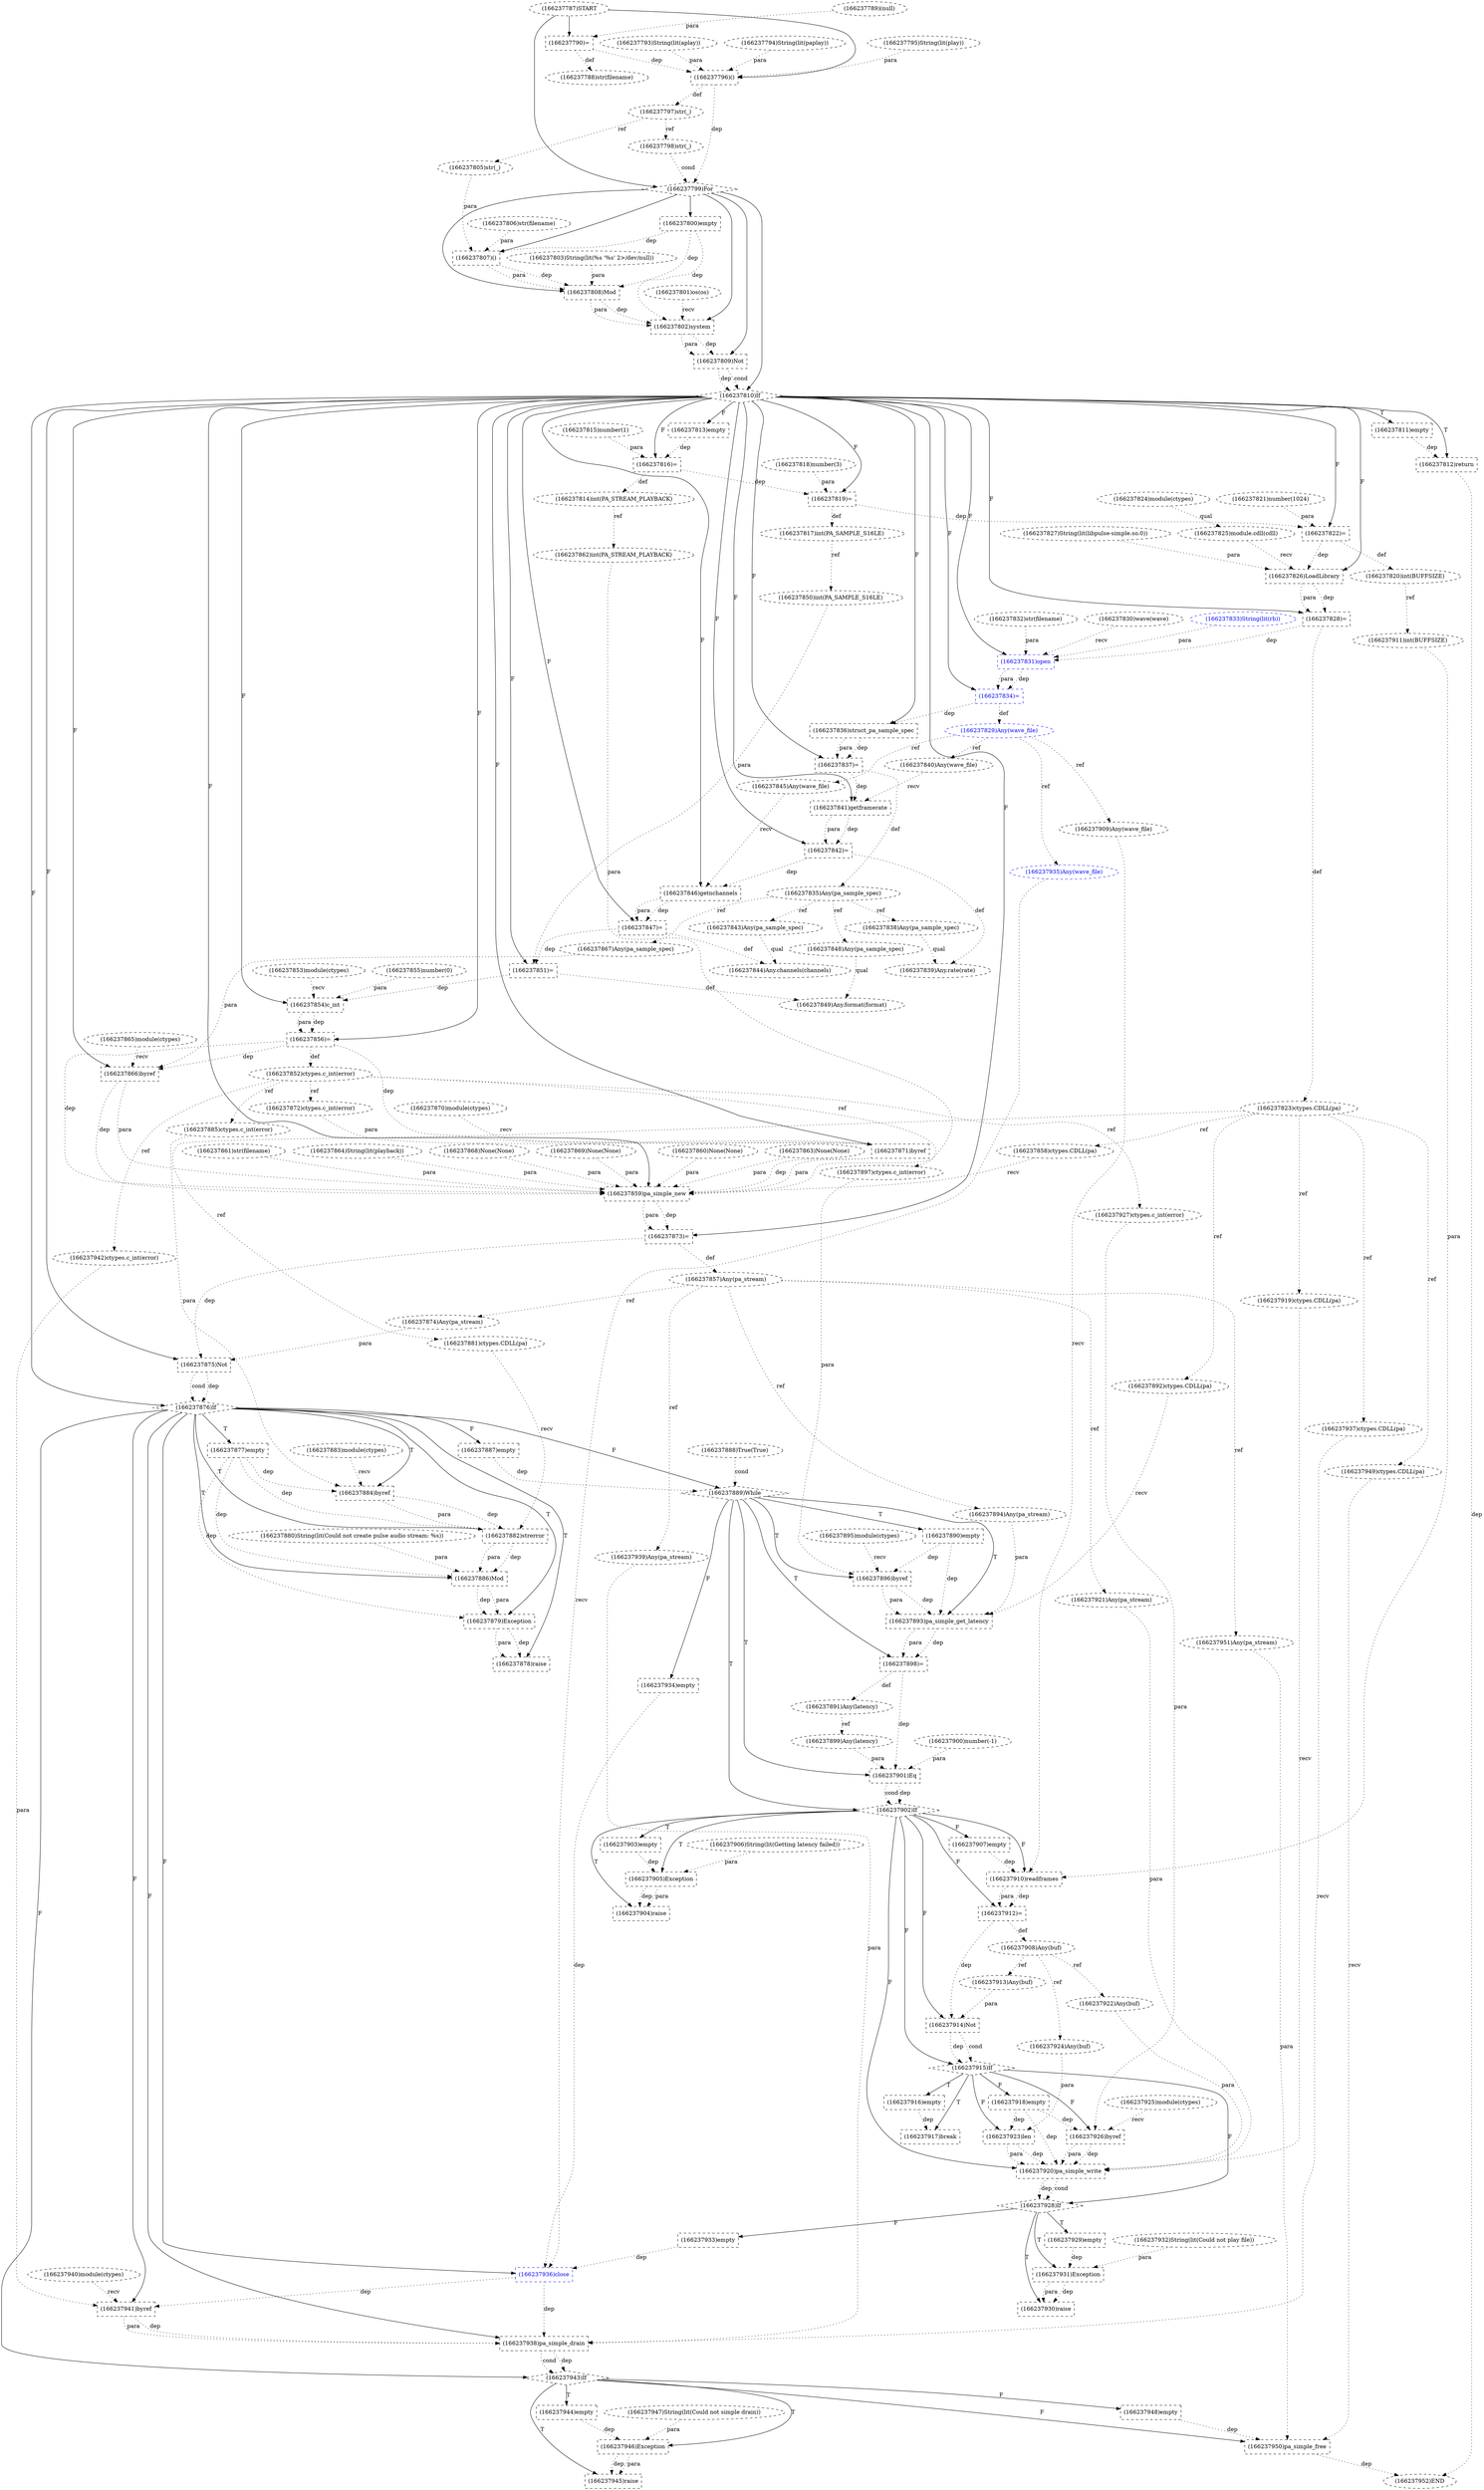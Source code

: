 digraph G {
1 [label="(166237906)String(lit(Getting latency failed))" shape=ellipse style=dashed]
2 [label="(166237909)Any(wave_file)" shape=ellipse style=dashed]
3 [label="(166237933)empty" shape=box style=dashed]
4 [label="(166237825)module.cdll(cdll)" shape=ellipse style=dashed]
5 [label="(166237919)ctypes.CDLL(pa)" shape=ellipse style=dashed]
6 [label="(166237940)module(ctypes)" shape=ellipse style=dashed]
7 [label="(166237910)readframes" shape=box style=dashed]
8 [label="(166237832)str(filename)" shape=ellipse style=dashed]
9 [label="(166237939)Any(pa_stream)" shape=ellipse style=dashed]
10 [label="(166237941)byref" shape=box style=dashed]
11 [label="(166237826)LoadLibrary" shape=box style=dashed]
12 [label="(166237858)ctypes.CDLL(pa)" shape=ellipse style=dashed]
13 [label="(166237862)int(PA_STREAM_PLAYBACK)" shape=ellipse style=dashed]
14 [label="(166237823)ctypes.CDLL(pa)" shape=ellipse style=dashed]
15 [label="(166237855)number(0)" shape=ellipse style=dashed]
16 [label="(166237867)Any(pa_sample_spec)" shape=ellipse style=dashed]
17 [label="(166237916)empty" shape=box style=dashed]
18 [label="(166237885)ctypes.c_int(error)" shape=ellipse style=dashed]
19 [label="(166237798)str(_)" shape=ellipse style=dashed]
20 [label="(166237799)For" shape=diamond style=dashed]
21 [label="(166237920)pa_simple_write" shape=box style=dashed]
22 [label="(166237932)String(lit(Could not play file))" shape=ellipse style=dashed]
23 [label="(166237922)Any(buf)" shape=ellipse style=dashed]
24 [label="(166237829)Any(wave_file)" shape=ellipse style=dashed color=blue fontcolor=blue]
25 [label="(166237845)Any(wave_file)" shape=ellipse style=dashed]
26 [label="(166237935)Any(wave_file)" shape=ellipse style=dashed color=blue fontcolor=blue]
27 [label="(166237900)number(-1)" shape=ellipse style=dashed]
28 [label="(166237811)empty" shape=box style=dashed]
29 [label="(166237848)Any(pa_sample_spec)" shape=ellipse style=dashed]
30 [label="(166237880)String(lit(Could not create pulse audio stream: %s))" shape=ellipse style=dashed]
31 [label="(166237800)empty" shape=box style=dashed]
32 [label="(166237859)pa_simple_new" shape=box style=dashed]
33 [label="(166237810)If" shape=diamond style=dashed]
34 [label="(166237903)empty" shape=box style=dashed]
35 [label="(166237946)Exception" shape=box style=dashed]
36 [label="(166237952)END" style=dashed]
37 [label="(166237937)ctypes.CDLL(pa)" shape=ellipse style=dashed]
38 [label="(166237904)raise" shape=box style=dashed]
39 [label="(166237868)None(None)" shape=ellipse style=dashed]
40 [label="(166237863)None(None)" shape=ellipse style=dashed]
41 [label="(166237839)Any.rate(rate)" shape=ellipse style=dashed]
42 [label="(166237828)=" shape=box style=dashed]
43 [label="(166237899)Any(latency)" shape=ellipse style=dashed]
44 [label="(166237907)empty" shape=box style=dashed]
45 [label="(166237923)len" shape=box style=dashed]
46 [label="(166237895)module(ctypes)" shape=ellipse style=dashed]
47 [label="(166237924)Any(buf)" shape=ellipse style=dashed]
48 [label="(166237928)If" shape=diamond style=dashed]
49 [label="(166237803)String(lit(%s '%s' 2>/dev/null))" shape=ellipse style=dashed]
50 [label="(166237875)Not" shape=box style=dashed]
51 [label="(166237874)Any(pa_stream)" shape=ellipse style=dashed]
52 [label="(166237865)module(ctypes)" shape=ellipse style=dashed]
53 [label="(166237896)byref" shape=box style=dashed]
54 [label="(166237844)Any.channels(channels)" shape=ellipse style=dashed]
55 [label="(166237901)Eq" shape=box style=dashed]
56 [label="(166237886)Mod" shape=box style=dashed]
57 [label="(166237801)os(os)" shape=ellipse style=dashed]
58 [label="(166237807)()" shape=box style=dashed]
59 [label="(166237897)ctypes.c_int(error)" shape=ellipse style=dashed]
60 [label="(166237809)Not" shape=box style=dashed]
61 [label="(166237817)int(PA_SAMPLE_S16LE)" shape=ellipse style=dashed]
62 [label="(166237861)str(filename)" shape=ellipse style=dashed]
63 [label="(166237864)String(lit(playback))" shape=ellipse style=dashed]
64 [label="(166237814)int(PA_STREAM_PLAYBACK)" shape=ellipse style=dashed]
65 [label="(166237822)=" shape=box style=dashed]
66 [label="(166237871)byref" shape=box style=dashed]
67 [label="(166237888)True(True)" shape=ellipse style=dashed]
68 [label="(166237830)wave(wave)" shape=ellipse style=dashed]
69 [label="(166237824)module(ctypes)" shape=ellipse style=dashed]
70 [label="(166237841)getframerate" shape=box style=dashed]
71 [label="(166237929)empty" shape=box style=dashed]
72 [label="(166237843)Any(pa_sample_spec)" shape=ellipse style=dashed]
73 [label="(166237883)module(ctypes)" shape=ellipse style=dashed]
74 [label="(166237914)Not" shape=box style=dashed]
75 [label="(166237943)If" shape=diamond style=dashed]
76 [label="(166237840)Any(wave_file)" shape=ellipse style=dashed]
77 [label="(166237838)Any(pa_sample_spec)" shape=ellipse style=dashed]
78 [label="(166237850)int(PA_SAMPLE_S16LE)" shape=ellipse style=dashed]
79 [label="(166237851)=" shape=box style=dashed]
80 [label="(166237812)return" shape=box style=dashed]
81 [label="(166237938)pa_simple_drain" shape=box style=dashed]
82 [label="(166237876)If" shape=diamond style=dashed]
83 [label="(166237936)close" shape=box style=dashed color=blue fontcolor=blue]
84 [label="(166237930)raise" shape=box style=dashed]
85 [label="(166237866)byref" shape=box style=dashed]
86 [label="(166237797)str(_)" shape=ellipse style=dashed]
87 [label="(166237802)system" shape=box style=dashed]
88 [label="(166237842)=" shape=box style=dashed]
89 [label="(166237816)=" shape=box style=dashed]
90 [label="(166237908)Any(buf)" shape=ellipse style=dashed]
91 [label="(166237877)empty" shape=box style=dashed]
92 [label="(166237837)=" shape=box style=dashed]
93 [label="(166237846)getnchannels" shape=box style=dashed]
94 [label="(166237849)Any.format(format)" shape=ellipse style=dashed]
95 [label="(166237813)empty" shape=box style=dashed]
96 [label="(166237884)byref" shape=box style=dashed]
97 [label="(166237873)=" shape=box style=dashed]
98 [label="(166237887)empty" shape=box style=dashed]
99 [label="(166237869)None(None)" shape=ellipse style=dashed]
100 [label="(166237872)ctypes.c_int(error)" shape=ellipse style=dashed]
101 [label="(166237879)Exception" shape=box style=dashed]
102 [label="(166237944)empty" shape=box style=dashed]
103 [label="(166237835)Any(pa_sample_spec)" shape=ellipse style=dashed]
104 [label="(166237819)=" shape=box style=dashed]
105 [label="(166237790)=" shape=box style=dashed]
106 [label="(166237831)open" shape=box style=dashed color=blue fontcolor=blue]
107 [label="(166237795)String(lit(play))" shape=ellipse style=dashed]
108 [label="(166237856)=" shape=box style=dashed]
109 [label="(166237927)ctypes.c_int(error)" shape=ellipse style=dashed]
110 [label="(166237836)struct_pa_sample_spec" shape=box style=dashed]
111 [label="(166237857)Any(pa_stream)" shape=ellipse style=dashed]
112 [label="(166237808)Mod" shape=box style=dashed]
113 [label="(166237852)ctypes.c_int(error)" shape=ellipse style=dashed]
114 [label="(166237898)=" shape=box style=dashed]
115 [label="(166237878)raise" shape=box style=dashed]
116 [label="(166237917)break" shape=box style=dashed]
117 [label="(166237793)String(lit(aplay))" shape=ellipse style=dashed]
118 [label="(166237894)Any(pa_stream)" shape=ellipse style=dashed]
119 [label="(166237827)String(lit(libpulse-simple.so.0))" shape=ellipse style=dashed]
120 [label="(166237796)()" shape=box style=dashed]
121 [label="(166237949)ctypes.CDLL(pa)" shape=ellipse style=dashed]
122 [label="(166237905)Exception" shape=box style=dashed]
123 [label="(166237947)String(lit(Could not simple drain))" shape=ellipse style=dashed]
124 [label="(166237806)str(filename)" shape=ellipse style=dashed]
125 [label="(166237847)=" shape=box style=dashed]
126 [label="(166237931)Exception" shape=box style=dashed]
127 [label="(166237870)module(ctypes)" shape=ellipse style=dashed]
128 [label="(166237834)=" shape=box style=dashed color=blue fontcolor=blue]
129 [label="(166237788)str(filename)" shape=ellipse style=dashed]
130 [label="(166237912)=" shape=box style=dashed]
131 [label="(166237950)pa_simple_free" shape=box style=dashed]
132 [label="(166237794)String(lit(paplay))" shape=ellipse style=dashed]
133 [label="(166237892)ctypes.CDLL(pa)" shape=ellipse style=dashed]
134 [label="(166237853)module(ctypes)" shape=ellipse style=dashed]
135 [label="(166237820)int(BUFFSIZE)" shape=ellipse style=dashed]
136 [label="(166237915)If" shape=diamond style=dashed]
137 [label="(166237934)empty" shape=box style=dashed]
138 [label="(166237805)str(_)" shape=ellipse style=dashed]
139 [label="(166237818)number(3)" shape=ellipse style=dashed]
140 [label="(166237921)Any(pa_stream)" shape=ellipse style=dashed]
141 [label="(166237925)module(ctypes)" shape=ellipse style=dashed]
142 [label="(166237789)(null)" shape=ellipse style=dashed]
143 [label="(166237833)String(lit(rb))" shape=ellipse style=dashed color=blue fontcolor=blue]
144 [label="(166237891)Any(latency)" shape=ellipse style=dashed]
145 [label="(166237945)raise" shape=box style=dashed]
146 [label="(166237926)byref" shape=box style=dashed]
147 [label="(166237815)number(1)" shape=ellipse style=dashed]
148 [label="(166237902)If" shape=diamond style=dashed]
149 [label="(166237854)c_int" shape=box style=dashed]
150 [label="(166237918)empty" shape=box style=dashed]
151 [label="(166237787)START" style=dashed]
152 [label="(166237882)strerror" shape=box style=dashed]
153 [label="(166237889)While" shape=diamond style=dashed]
154 [label="(166237948)empty" shape=box style=dashed]
155 [label="(166237881)ctypes.CDLL(pa)" shape=ellipse style=dashed]
156 [label="(166237951)Any(pa_stream)" shape=ellipse style=dashed]
157 [label="(166237893)pa_simple_get_latency" shape=box style=dashed]
158 [label="(166237942)ctypes.c_int(error)" shape=ellipse style=dashed]
159 [label="(166237911)int(BUFFSIZE)" shape=ellipse style=dashed]
160 [label="(166237821)number(1024)" shape=ellipse style=dashed]
161 [label="(166237913)Any(buf)" shape=ellipse style=dashed]
162 [label="(166237860)None(None)" shape=ellipse style=dashed]
163 [label="(166237890)empty" shape=box style=dashed]
24 -> 2 [label="ref" style=dotted];
48 -> 3 [label="F"];
69 -> 4 [label="qual" style=dotted];
14 -> 5 [label="ref" style=dotted];
148 -> 7 [label="F"];
2 -> 7 [label="recv" style=dotted];
159 -> 7 [label="para" style=dotted];
44 -> 7 [label="dep" style=dotted];
111 -> 9 [label="ref" style=dotted];
82 -> 10 [label="F"];
6 -> 10 [label="recv" style=dotted];
158 -> 10 [label="para" style=dotted];
83 -> 10 [label="dep" style=dotted];
33 -> 11 [label="F"];
4 -> 11 [label="recv" style=dotted];
119 -> 11 [label="para" style=dotted];
65 -> 11 [label="dep" style=dotted];
14 -> 12 [label="ref" style=dotted];
64 -> 13 [label="ref" style=dotted];
42 -> 14 [label="def" style=dotted];
103 -> 16 [label="ref" style=dotted];
136 -> 17 [label="T"];
113 -> 18 [label="ref" style=dotted];
86 -> 19 [label="ref" style=dotted];
151 -> 20 [label="" style=solid];
120 -> 20 [label="dep" style=dotted];
19 -> 20 [label="cond" style=dotted];
148 -> 21 [label="F"];
5 -> 21 [label="recv" style=dotted];
140 -> 21 [label="para" style=dotted];
23 -> 21 [label="para" style=dotted];
45 -> 21 [label="dep" style=dotted];
45 -> 21 [label="para" style=dotted];
146 -> 21 [label="dep" style=dotted];
146 -> 21 [label="para" style=dotted];
150 -> 21 [label="dep" style=dotted];
90 -> 23 [label="ref" style=dotted];
128 -> 24 [label="def" style=dotted];
24 -> 25 [label="ref" style=dotted];
24 -> 26 [label="ref" style=dotted];
33 -> 28 [label="T"];
103 -> 29 [label="ref" style=dotted];
20 -> 31 [label="" style=solid];
33 -> 32 [label="F"];
12 -> 32 [label="recv" style=dotted];
162 -> 32 [label="para" style=dotted];
62 -> 32 [label="para" style=dotted];
13 -> 32 [label="para" style=dotted];
40 -> 32 [label="para" style=dotted];
63 -> 32 [label="para" style=dotted];
85 -> 32 [label="dep" style=dotted];
85 -> 32 [label="para" style=dotted];
39 -> 32 [label="para" style=dotted];
99 -> 32 [label="para" style=dotted];
66 -> 32 [label="dep" style=dotted];
66 -> 32 [label="para" style=dotted];
108 -> 32 [label="dep" style=dotted];
20 -> 33 [label="" style=solid];
60 -> 33 [label="dep" style=dotted];
60 -> 33 [label="cond" style=dotted];
148 -> 34 [label="T"];
75 -> 35 [label="T"];
123 -> 35 [label="para" style=dotted];
102 -> 35 [label="dep" style=dotted];
80 -> 36 [label="dep" style=dotted];
131 -> 36 [label="dep" style=dotted];
14 -> 37 [label="ref" style=dotted];
148 -> 38 [label="T"];
122 -> 38 [label="dep" style=dotted];
122 -> 38 [label="para" style=dotted];
77 -> 41 [label="qual" style=dotted];
88 -> 41 [label="def" style=dotted];
33 -> 42 [label="F"];
11 -> 42 [label="dep" style=dotted];
11 -> 42 [label="para" style=dotted];
144 -> 43 [label="ref" style=dotted];
148 -> 44 [label="F"];
136 -> 45 [label="F"];
47 -> 45 [label="para" style=dotted];
150 -> 45 [label="dep" style=dotted];
90 -> 47 [label="ref" style=dotted];
136 -> 48 [label="F"];
21 -> 48 [label="dep" style=dotted];
21 -> 48 [label="cond" style=dotted];
33 -> 50 [label="F"];
51 -> 50 [label="para" style=dotted];
97 -> 50 [label="dep" style=dotted];
111 -> 51 [label="ref" style=dotted];
153 -> 53 [label="T"];
46 -> 53 [label="recv" style=dotted];
59 -> 53 [label="para" style=dotted];
163 -> 53 [label="dep" style=dotted];
72 -> 54 [label="qual" style=dotted];
125 -> 54 [label="def" style=dotted];
153 -> 55 [label="T"];
43 -> 55 [label="para" style=dotted];
27 -> 55 [label="para" style=dotted];
114 -> 55 [label="dep" style=dotted];
82 -> 56 [label="T"];
30 -> 56 [label="para" style=dotted];
152 -> 56 [label="dep" style=dotted];
152 -> 56 [label="para" style=dotted];
91 -> 56 [label="dep" style=dotted];
20 -> 58 [label="" style=solid];
138 -> 58 [label="para" style=dotted];
124 -> 58 [label="para" style=dotted];
31 -> 58 [label="dep" style=dotted];
113 -> 59 [label="ref" style=dotted];
20 -> 60 [label="" style=solid];
87 -> 60 [label="dep" style=dotted];
87 -> 60 [label="para" style=dotted];
104 -> 61 [label="def" style=dotted];
89 -> 64 [label="def" style=dotted];
33 -> 65 [label="F"];
160 -> 65 [label="para" style=dotted];
104 -> 65 [label="dep" style=dotted];
33 -> 66 [label="F"];
127 -> 66 [label="recv" style=dotted];
100 -> 66 [label="para" style=dotted];
108 -> 66 [label="dep" style=dotted];
33 -> 70 [label="F"];
76 -> 70 [label="recv" style=dotted];
92 -> 70 [label="dep" style=dotted];
48 -> 71 [label="T"];
103 -> 72 [label="ref" style=dotted];
148 -> 74 [label="F"];
161 -> 74 [label="para" style=dotted];
130 -> 74 [label="dep" style=dotted];
82 -> 75 [label="F"];
81 -> 75 [label="dep" style=dotted];
81 -> 75 [label="cond" style=dotted];
24 -> 76 [label="ref" style=dotted];
103 -> 77 [label="ref" style=dotted];
61 -> 78 [label="ref" style=dotted];
33 -> 79 [label="F"];
78 -> 79 [label="para" style=dotted];
125 -> 79 [label="dep" style=dotted];
33 -> 80 [label="T"];
28 -> 80 [label="dep" style=dotted];
82 -> 81 [label="F"];
37 -> 81 [label="recv" style=dotted];
9 -> 81 [label="para" style=dotted];
10 -> 81 [label="dep" style=dotted];
10 -> 81 [label="para" style=dotted];
83 -> 81 [label="dep" style=dotted];
33 -> 82 [label="F"];
50 -> 82 [label="dep" style=dotted];
50 -> 82 [label="cond" style=dotted];
82 -> 83 [label="F"];
26 -> 83 [label="recv" style=dotted];
3 -> 83 [label="dep" style=dotted];
137 -> 83 [label="dep" style=dotted];
48 -> 84 [label="T"];
126 -> 84 [label="dep" style=dotted];
126 -> 84 [label="para" style=dotted];
33 -> 85 [label="F"];
52 -> 85 [label="recv" style=dotted];
16 -> 85 [label="para" style=dotted];
108 -> 85 [label="dep" style=dotted];
120 -> 86 [label="def" style=dotted];
20 -> 87 [label="" style=solid];
57 -> 87 [label="recv" style=dotted];
112 -> 87 [label="dep" style=dotted];
112 -> 87 [label="para" style=dotted];
31 -> 87 [label="dep" style=dotted];
33 -> 88 [label="F"];
70 -> 88 [label="dep" style=dotted];
70 -> 88 [label="para" style=dotted];
33 -> 89 [label="F"];
147 -> 89 [label="para" style=dotted];
95 -> 89 [label="dep" style=dotted];
130 -> 90 [label="def" style=dotted];
82 -> 91 [label="T"];
33 -> 92 [label="F"];
110 -> 92 [label="dep" style=dotted];
110 -> 92 [label="para" style=dotted];
33 -> 93 [label="F"];
25 -> 93 [label="recv" style=dotted];
88 -> 93 [label="dep" style=dotted];
29 -> 94 [label="qual" style=dotted];
79 -> 94 [label="def" style=dotted];
33 -> 95 [label="F"];
82 -> 96 [label="T"];
73 -> 96 [label="recv" style=dotted];
18 -> 96 [label="para" style=dotted];
91 -> 96 [label="dep" style=dotted];
33 -> 97 [label="F"];
32 -> 97 [label="dep" style=dotted];
32 -> 97 [label="para" style=dotted];
82 -> 98 [label="F"];
113 -> 100 [label="ref" style=dotted];
82 -> 101 [label="T"];
56 -> 101 [label="dep" style=dotted];
56 -> 101 [label="para" style=dotted];
91 -> 101 [label="dep" style=dotted];
75 -> 102 [label="T"];
92 -> 103 [label="def" style=dotted];
33 -> 104 [label="F"];
139 -> 104 [label="para" style=dotted];
89 -> 104 [label="dep" style=dotted];
151 -> 105 [label="" style=solid];
142 -> 105 [label="para" style=dotted];
33 -> 106 [label="F"];
68 -> 106 [label="recv" style=dotted];
8 -> 106 [label="para" style=dotted];
143 -> 106 [label="para" style=dotted];
42 -> 106 [label="dep" style=dotted];
33 -> 108 [label="F"];
149 -> 108 [label="dep" style=dotted];
149 -> 108 [label="para" style=dotted];
113 -> 109 [label="ref" style=dotted];
33 -> 110 [label="F"];
128 -> 110 [label="dep" style=dotted];
97 -> 111 [label="def" style=dotted];
20 -> 112 [label="" style=solid];
49 -> 112 [label="para" style=dotted];
58 -> 112 [label="dep" style=dotted];
58 -> 112 [label="para" style=dotted];
31 -> 112 [label="dep" style=dotted];
108 -> 113 [label="def" style=dotted];
153 -> 114 [label="T"];
157 -> 114 [label="dep" style=dotted];
157 -> 114 [label="para" style=dotted];
82 -> 115 [label="T"];
101 -> 115 [label="dep" style=dotted];
101 -> 115 [label="para" style=dotted];
136 -> 116 [label="T"];
17 -> 116 [label="dep" style=dotted];
111 -> 118 [label="ref" style=dotted];
151 -> 120 [label="" style=solid];
117 -> 120 [label="para" style=dotted];
132 -> 120 [label="para" style=dotted];
107 -> 120 [label="para" style=dotted];
105 -> 120 [label="dep" style=dotted];
14 -> 121 [label="ref" style=dotted];
148 -> 122 [label="T"];
1 -> 122 [label="para" style=dotted];
34 -> 122 [label="dep" style=dotted];
33 -> 125 [label="F"];
93 -> 125 [label="dep" style=dotted];
93 -> 125 [label="para" style=dotted];
48 -> 126 [label="T"];
22 -> 126 [label="para" style=dotted];
71 -> 126 [label="dep" style=dotted];
33 -> 128 [label="F"];
106 -> 128 [label="dep" style=dotted];
106 -> 128 [label="para" style=dotted];
105 -> 129 [label="def" style=dotted];
148 -> 130 [label="F"];
7 -> 130 [label="dep" style=dotted];
7 -> 130 [label="para" style=dotted];
75 -> 131 [label="F"];
121 -> 131 [label="recv" style=dotted];
156 -> 131 [label="para" style=dotted];
154 -> 131 [label="dep" style=dotted];
14 -> 133 [label="ref" style=dotted];
65 -> 135 [label="def" style=dotted];
148 -> 136 [label="F"];
74 -> 136 [label="dep" style=dotted];
74 -> 136 [label="cond" style=dotted];
153 -> 137 [label="F"];
86 -> 138 [label="ref" style=dotted];
111 -> 140 [label="ref" style=dotted];
114 -> 144 [label="def" style=dotted];
75 -> 145 [label="T"];
35 -> 145 [label="dep" style=dotted];
35 -> 145 [label="para" style=dotted];
136 -> 146 [label="F"];
141 -> 146 [label="recv" style=dotted];
109 -> 146 [label="para" style=dotted];
150 -> 146 [label="dep" style=dotted];
153 -> 148 [label="T"];
55 -> 148 [label="dep" style=dotted];
55 -> 148 [label="cond" style=dotted];
33 -> 149 [label="F"];
134 -> 149 [label="recv" style=dotted];
15 -> 149 [label="para" style=dotted];
79 -> 149 [label="dep" style=dotted];
136 -> 150 [label="F"];
82 -> 152 [label="T"];
155 -> 152 [label="recv" style=dotted];
96 -> 152 [label="dep" style=dotted];
96 -> 152 [label="para" style=dotted];
91 -> 152 [label="dep" style=dotted];
82 -> 153 [label="F"];
67 -> 153 [label="cond" style=dotted];
98 -> 153 [label="dep" style=dotted];
75 -> 154 [label="F"];
14 -> 155 [label="ref" style=dotted];
111 -> 156 [label="ref" style=dotted];
153 -> 157 [label="T"];
133 -> 157 [label="recv" style=dotted];
118 -> 157 [label="para" style=dotted];
53 -> 157 [label="dep" style=dotted];
53 -> 157 [label="para" style=dotted];
163 -> 157 [label="dep" style=dotted];
113 -> 158 [label="ref" style=dotted];
135 -> 159 [label="ref" style=dotted];
90 -> 161 [label="ref" style=dotted];
153 -> 163 [label="T"];
}